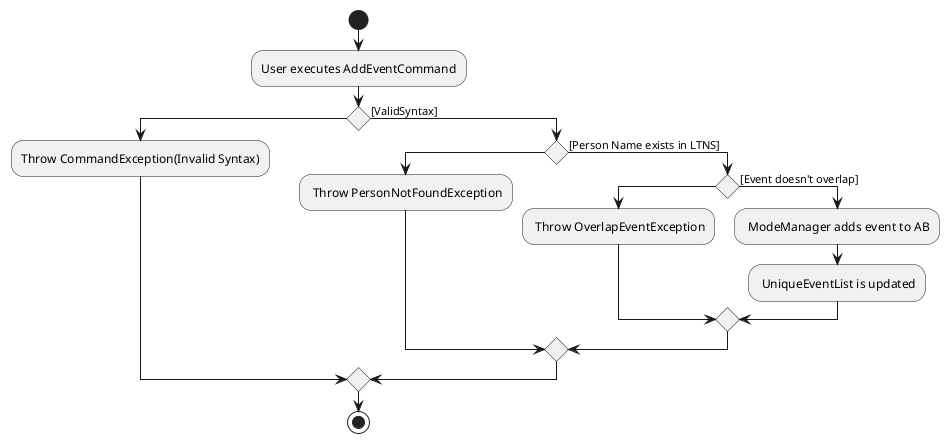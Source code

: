 @startuml
start
:User executes AddEventCommand;

'Since the beta syntax does not support placing the condition outside the
'diamond we place it as the true branch instead.

if () then
    :Throw CommandException(Invalid Syntax);
else ([ValidSyntax])
if () then
    : Throw PersonNotFoundException;
else ([Person Name exists in LTNS])
    if () then
    : Throw OverlapEventException;
    else ([Event doesn't overlap])
    : ModeManager adds event to AB;
    : UniqueEventList is updated;
    endif
    endif
endif
stop
@enduml
